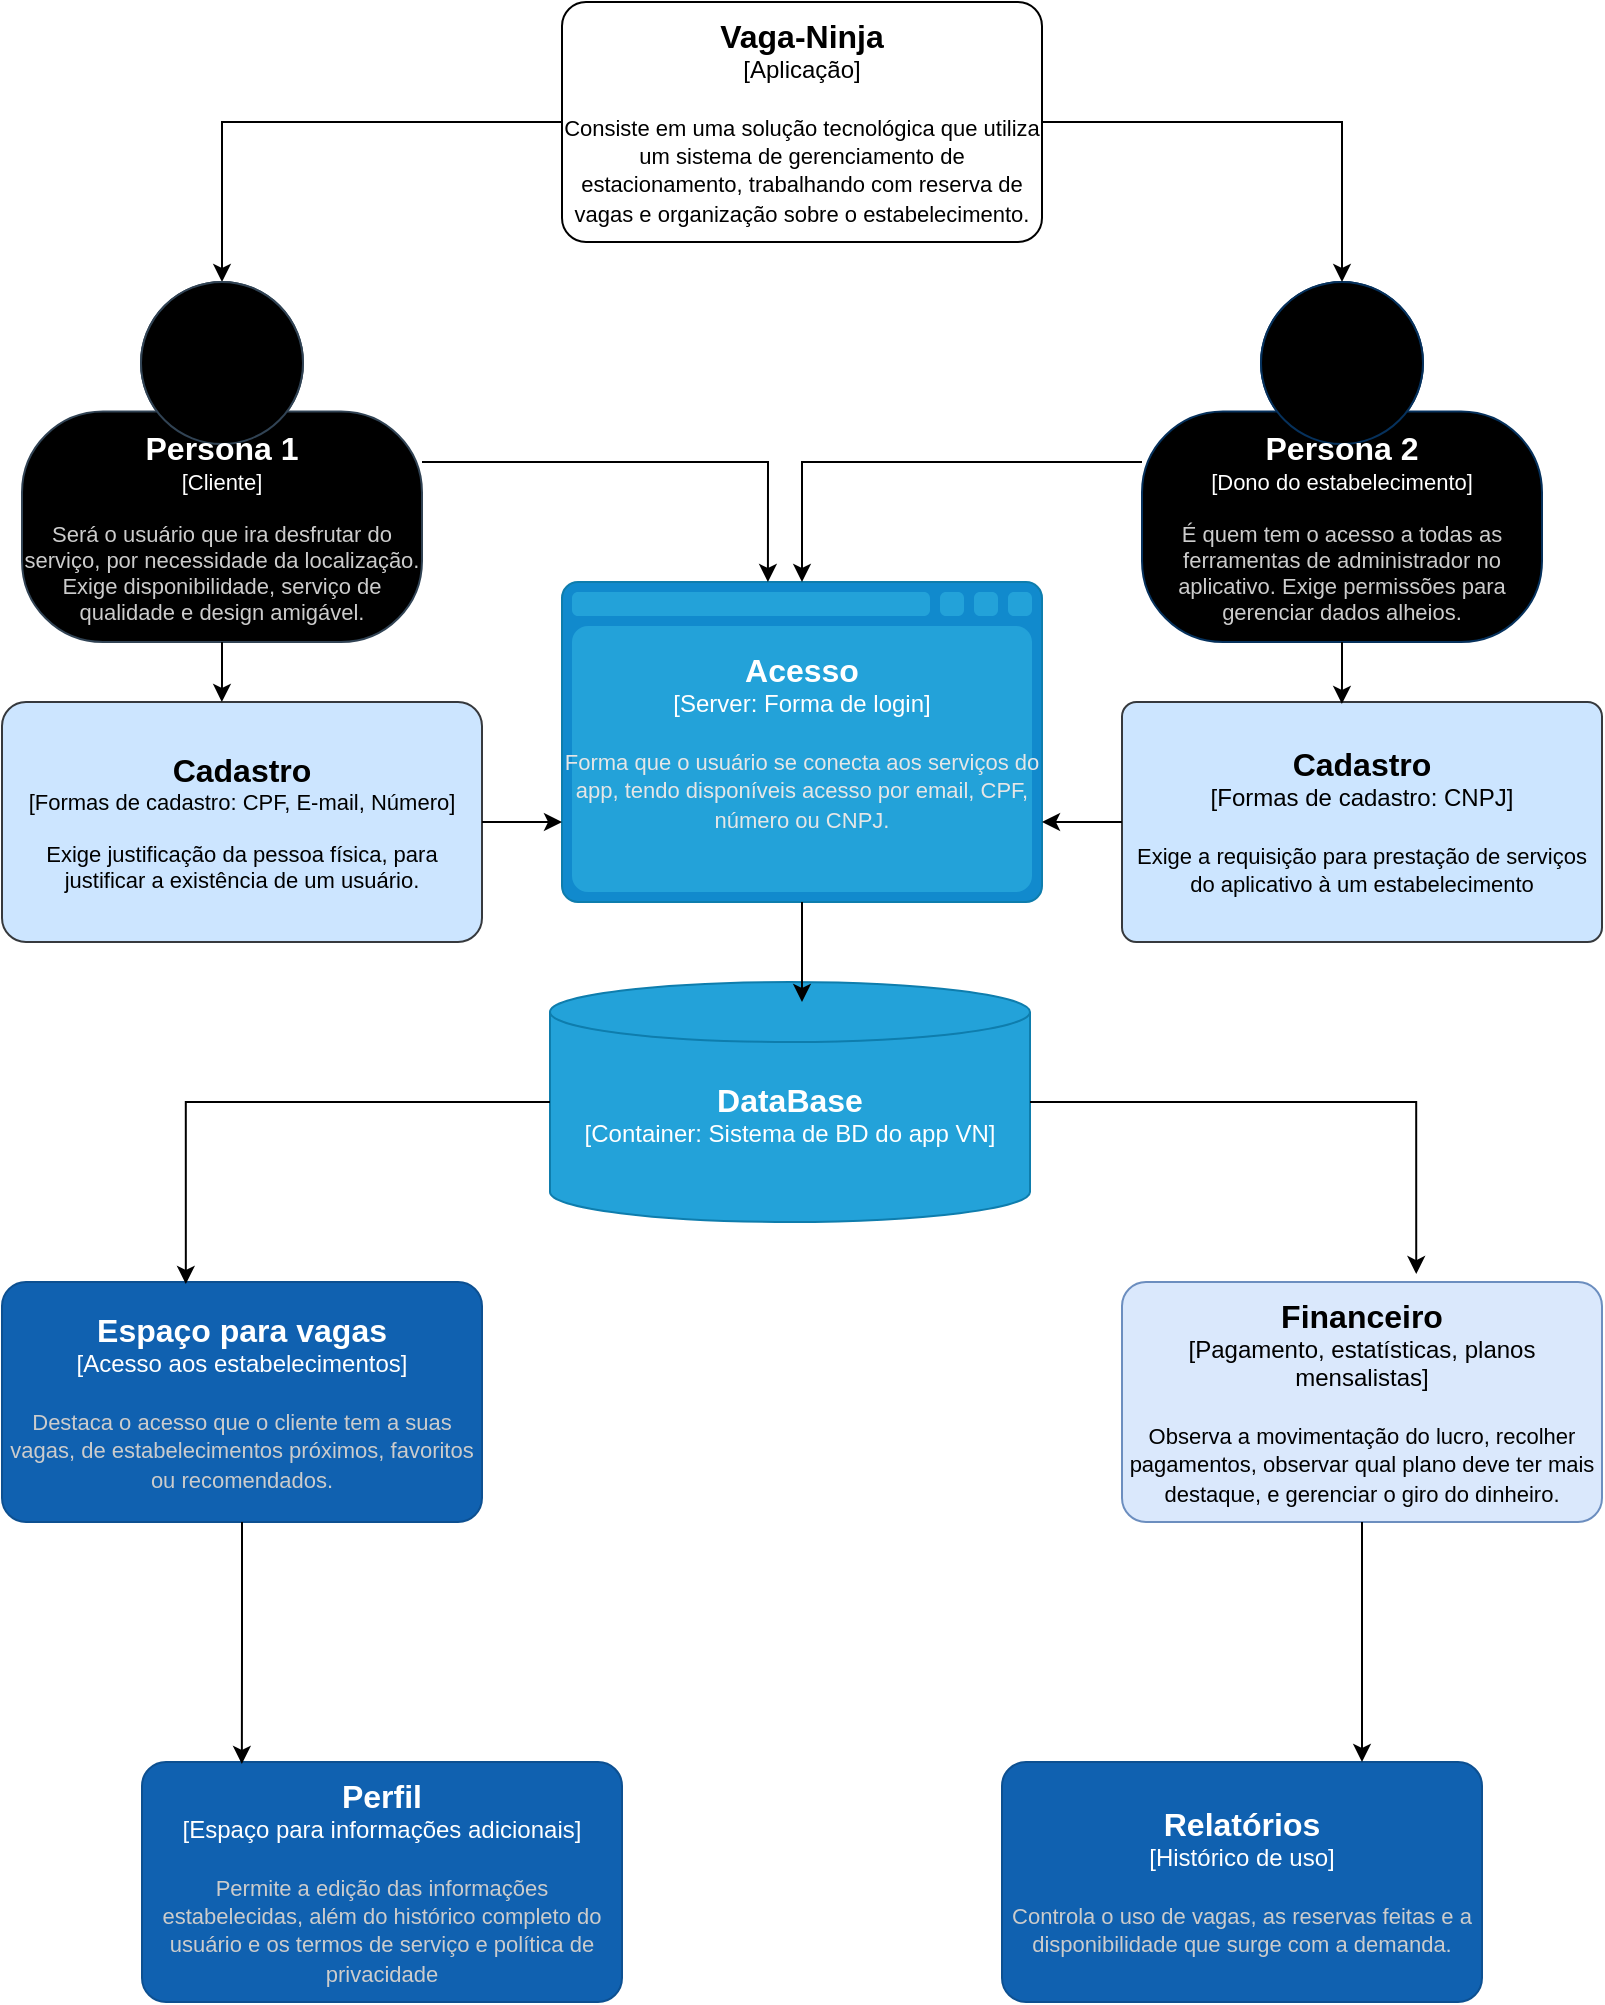<mxfile version="24.0.5" type="device">
  <diagram name="Página-1" id="746geHdTfFyjVoKmu2Z9">
    <mxGraphModel dx="1066" dy="613" grid="1" gridSize="10" guides="1" tooltips="1" connect="1" arrows="1" fold="1" page="1" pageScale="1" pageWidth="827" pageHeight="1169" math="0" shadow="0">
      <root>
        <mxCell id="0" />
        <mxCell id="1" parent="0" />
        <object placeholders="1" c4Name="Persona 2" c4Type="Dono do estabelecimento" c4Description="É quem tem o acesso a todas as ferramentas de administrador no aplicativo. Exige permissões para gerenciar dados alheios." label="&lt;font style=&quot;font-size: 16px&quot;&gt;&lt;b&gt;%c4Name%&lt;/b&gt;&lt;/font&gt;&lt;div&gt;[%c4Type%]&lt;/div&gt;&lt;br&gt;&lt;div&gt;&lt;font style=&quot;font-size: 11px&quot;&gt;&lt;font color=&quot;#cccccc&quot;&gt;%c4Description%&lt;/font&gt;&lt;/div&gt;" id="c-NdnOVLSqFDC1D4OyMP-10">
          <mxCell style="html=1;fontSize=11;dashed=0;whiteSpace=wrap;fillColor=#000000;strokeColor=#06315C;fontColor=#ffffff;shape=mxgraph.c4.person2;align=center;metaEdit=1;points=[[0.5,0,0],[1,0.5,0],[1,0.75,0],[0.75,1,0],[0.5,1,0],[0.25,1,0],[0,0.75,0],[0,0.5,0]];resizable=0;rotation=0;flipV=0;flipH=0;" parent="1" vertex="1">
            <mxGeometry x="590" y="160" width="200" height="180" as="geometry" />
          </mxCell>
        </object>
        <mxCell id="c-NdnOVLSqFDC1D4OyMP-14" style="edgeStyle=orthogonalEdgeStyle;rounded=0;orthogonalLoop=1;jettySize=auto;html=1;" parent="1" source="c-NdnOVLSqFDC1D4OyMP-8" target="c-NdnOVLSqFDC1D4OyMP-10" edge="1">
          <mxGeometry relative="1" as="geometry" />
        </mxCell>
        <mxCell id="c-NdnOVLSqFDC1D4OyMP-15" style="edgeStyle=orthogonalEdgeStyle;rounded=0;orthogonalLoop=1;jettySize=auto;html=1;" parent="1" source="c-NdnOVLSqFDC1D4OyMP-8" target="c-NdnOVLSqFDC1D4OyMP-9" edge="1">
          <mxGeometry relative="1" as="geometry" />
        </mxCell>
        <object placeholders="1" c4Name="Vaga-Ninja" c4Type="Aplicação" c4Description="Consiste em uma solução tecnológica que utiliza um sistema de gerenciamento de estacionamento, trabalhando com reserva de vagas e organização sobre o estabelecimento." label="&lt;font style=&quot;font-size: 16px&quot;&gt;&lt;b&gt;%c4Name%&lt;/b&gt;&lt;/font&gt;&lt;div&gt;[%c4Type%]&lt;/div&gt;&lt;br&gt;&lt;div&gt;&lt;font style=&quot;font-size: 11px&quot;&gt;&lt;font&gt;%c4Description%&lt;/font&gt;&lt;/font&gt;&lt;/div&gt;" id="c-NdnOVLSqFDC1D4OyMP-8">
          <mxCell style="rounded=1;whiteSpace=wrap;html=1;labelBackgroundColor=none;align=center;arcSize=10;metaEdit=1;resizable=0;points=[[0.25,0,0],[0.5,0,0],[0.75,0,0],[1,0.25,0],[1,0.5,0],[1,0.75,0],[0.75,1,0],[0.5,1,0],[0.25,1,0],[0,0.75,0],[0,0.5,0],[0,0.25,0]];fontColor=#000000;" parent="1" vertex="1">
            <mxGeometry x="300" y="20" width="240" height="120" as="geometry" />
          </mxCell>
        </object>
        <object placeholders="1" c4Name="Persona 1" c4Type="Cliente" c4Description="Será o usuário que ira desfrutar do serviço, por necessidade da localização. Exige disponibilidade, serviço de qualidade e design amigável." label="&lt;font style=&quot;font-size: 16px&quot;&gt;&lt;b&gt;%c4Name%&lt;/b&gt;&lt;/font&gt;&lt;div&gt;[%c4Type%]&lt;/div&gt;&lt;br&gt;&lt;div&gt;&lt;font style=&quot;font-size: 11px&quot;&gt;&lt;font color=&quot;#cccccc&quot;&gt;%c4Description%&lt;/font&gt;&lt;/div&gt;" id="c-NdnOVLSqFDC1D4OyMP-9">
          <mxCell style="html=1;fontSize=11;dashed=0;whiteSpace=wrap;fillColor=#000000;strokeColor=#314354;shape=mxgraph.c4.person2;align=center;metaEdit=1;points=[[0.5,0,0],[1,0.5,0],[1,0.75,0],[0.75,1,0],[0.5,1,0],[0.25,1,0],[0,0.75,0],[0,0.5,0]];resizable=0;fontColor=#ffffff;" parent="1" vertex="1">
            <mxGeometry x="30" y="160" width="200" height="180" as="geometry" />
          </mxCell>
        </object>
        <object placeholders="1" c4Type="Acesso" c4Container="Server" c4Technology="Forma de login" c4Description="Forma que o usuário se conecta aos serviços do app, tendo disponíveis acesso por email, CPF, número ou CNPJ." label="&lt;font style=&quot;font-size: 16px&quot;&gt;&lt;b&gt;%c4Type%&lt;/b&gt;&lt;/font&gt;&lt;div&gt;[%c4Container%:&amp;nbsp;%c4Technology%]&lt;/div&gt;&lt;br&gt;&lt;div&gt;&lt;font style=&quot;font-size: 11px&quot;&gt;&lt;font color=&quot;#E6E6E6&quot;&gt;%c4Description%&lt;/font&gt;&lt;/div&gt;" id="c-NdnOVLSqFDC1D4OyMP-16">
          <mxCell style="shape=mxgraph.c4.webBrowserContainer2;whiteSpace=wrap;html=1;boundedLbl=1;rounded=0;labelBackgroundColor=none;strokeColor=#118ACD;fillColor=#23A2D9;strokeColor=#118ACD;strokeColor2=#0E7DAD;fontSize=12;fontColor=#ffffff;align=center;metaEdit=1;points=[[0.5,0,0],[1,0.25,0],[1,0.5,0],[1,0.75,0],[0.5,1,0],[0,0.75,0],[0,0.5,0],[0,0.25,0]];resizable=0;" parent="1" vertex="1">
            <mxGeometry x="300" y="310" width="240" height="160" as="geometry" />
          </mxCell>
        </object>
        <mxCell id="c-NdnOVLSqFDC1D4OyMP-18" style="edgeStyle=orthogonalEdgeStyle;rounded=0;orthogonalLoop=1;jettySize=auto;html=1;entryX=0.429;entryY=0;entryDx=0;entryDy=0;entryPerimeter=0;" parent="1" source="c-NdnOVLSqFDC1D4OyMP-9" target="c-NdnOVLSqFDC1D4OyMP-16" edge="1">
          <mxGeometry relative="1" as="geometry" />
        </mxCell>
        <mxCell id="c-NdnOVLSqFDC1D4OyMP-19" style="edgeStyle=orthogonalEdgeStyle;rounded=0;orthogonalLoop=1;jettySize=auto;html=1;entryX=0.5;entryY=0;entryDx=0;entryDy=0;entryPerimeter=0;" parent="1" source="c-NdnOVLSqFDC1D4OyMP-10" target="c-NdnOVLSqFDC1D4OyMP-16" edge="1">
          <mxGeometry relative="1" as="geometry" />
        </mxCell>
        <object placeholders="1" c4Type="DataBase" c4Container="Container" c4Technology="Sistema de BD do app VN" c4Description="" label="&lt;font style=&quot;font-size: 16px&quot;&gt;&lt;b&gt;%c4Type%&lt;/b&gt;&lt;/font&gt;&lt;div&gt;[%c4Container%:&amp;nbsp;%c4Technology%]&lt;/div&gt;&lt;br&gt;&lt;div&gt;&lt;font style=&quot;font-size: 11px&quot;&gt;&lt;font color=&quot;#E6E6E6&quot;&gt;%c4Description%&lt;/font&gt;&lt;/div&gt;" id="c-NdnOVLSqFDC1D4OyMP-21">
          <mxCell style="shape=cylinder3;size=15;whiteSpace=wrap;html=1;boundedLbl=1;rounded=0;labelBackgroundColor=none;fillColor=#23A2D9;fontSize=12;fontColor=#ffffff;align=center;strokeColor=#0E7DAD;metaEdit=1;points=[[0.5,0,0],[1,0.25,0],[1,0.5,0],[1,0.75,0],[0.5,1,0],[0,0.75,0],[0,0.5,0],[0,0.25,0]];resizable=0;" parent="1" vertex="1">
            <mxGeometry x="294" y="510" width="240" height="120" as="geometry" />
          </mxCell>
        </object>
        <object placeholders="1" c4Name="Cadastro" c4Type="Formas de cadastro" c4Technology="CPF, E-mail, Número" c4Description="Exige justificação da pessoa física, para justificar a existência de um usuário." label="&lt;font style=&quot;font-size: 16px&quot;&gt;&lt;b&gt;%c4Name%&lt;/b&gt;&lt;/font&gt;&lt;div&gt;[%c4Type%: %c4Technology%]&lt;/div&gt;&lt;br&gt;&lt;div&gt;&lt;font style=&quot;font-size: 11px&quot;&gt;&lt;font&gt;%c4Description%&lt;/font&gt;&lt;/font&gt;&lt;/div&gt;" id="c-NdnOVLSqFDC1D4OyMP-22">
          <mxCell style="rounded=1;whiteSpace=wrap;html=1;fontSize=11;labelBackgroundColor=none;fillColor=#cce5ff;align=center;arcSize=10;strokeColor=#36393d;metaEdit=1;resizable=0;points=[[0.25,0,0],[0.5,0,0],[0.75,0,0],[1,0.25,0],[1,0.5,0],[1,0.75,0],[0.75,1,0],[0.5,1,0],[0.25,1,0],[0,0.75,0],[0,0.5,0],[0,0.25,0]];labelBorderColor=none;fontColor=default;" parent="1" vertex="1">
            <mxGeometry x="20" y="370" width="240" height="120" as="geometry" />
          </mxCell>
        </object>
        <object placeholders="1" c4Name="Cadastro" c4Type="Formas de cadastro" c4Technology="CNPJ" c4Description="Exige a requisição para prestação de serviços do aplicativo à um estabelecimento" label="&lt;font style=&quot;font-size: 16px&quot;&gt;&lt;b&gt;%c4Name%&lt;/b&gt;&lt;/font&gt;&lt;div&gt;[%c4Type%: %c4Technology%]&lt;/div&gt;&lt;br&gt;&lt;div&gt;&lt;font style=&quot;font-size: 11px&quot;&gt;%c4Description%&lt;/font&gt;&lt;/div&gt;" id="c-NdnOVLSqFDC1D4OyMP-23">
          <mxCell style="rounded=1;whiteSpace=wrap;html=1;labelBackgroundColor=none;fillColor=#cce5ff;align=center;arcSize=6;strokeColor=#36393d;metaEdit=1;resizable=0;points=[[0.25,0,0],[0.5,0,0],[0.75,0,0],[1,0.25,0],[1,0.5,0],[1,0.75,0],[0.75,1,0],[0.5,1,0],[0.25,1,0],[0,0.75,0],[0,0.5,0],[0,0.25,0]];" parent="1" vertex="1">
            <mxGeometry x="580" y="370" width="240" height="120" as="geometry" />
          </mxCell>
        </object>
        <mxCell id="c-NdnOVLSqFDC1D4OyMP-24" style="edgeStyle=orthogonalEdgeStyle;rounded=0;orthogonalLoop=1;jettySize=auto;html=1;entryX=0.458;entryY=0;entryDx=0;entryDy=0;entryPerimeter=0;" parent="1" source="c-NdnOVLSqFDC1D4OyMP-9" target="c-NdnOVLSqFDC1D4OyMP-22" edge="1">
          <mxGeometry relative="1" as="geometry" />
        </mxCell>
        <mxCell id="c-NdnOVLSqFDC1D4OyMP-25" style="edgeStyle=orthogonalEdgeStyle;rounded=0;orthogonalLoop=1;jettySize=auto;html=1;entryX=0.458;entryY=0.008;entryDx=0;entryDy=0;entryPerimeter=0;" parent="1" source="c-NdnOVLSqFDC1D4OyMP-10" target="c-NdnOVLSqFDC1D4OyMP-23" edge="1">
          <mxGeometry relative="1" as="geometry" />
        </mxCell>
        <mxCell id="c-NdnOVLSqFDC1D4OyMP-26" style="edgeStyle=orthogonalEdgeStyle;rounded=0;orthogonalLoop=1;jettySize=auto;html=1;entryX=0;entryY=0.75;entryDx=0;entryDy=0;entryPerimeter=0;" parent="1" source="c-NdnOVLSqFDC1D4OyMP-22" target="c-NdnOVLSqFDC1D4OyMP-16" edge="1">
          <mxGeometry relative="1" as="geometry" />
        </mxCell>
        <mxCell id="c-NdnOVLSqFDC1D4OyMP-27" style="edgeStyle=orthogonalEdgeStyle;rounded=0;orthogonalLoop=1;jettySize=auto;html=1;entryX=1;entryY=0.75;entryDx=0;entryDy=0;entryPerimeter=0;" parent="1" source="c-NdnOVLSqFDC1D4OyMP-23" target="c-NdnOVLSqFDC1D4OyMP-16" edge="1">
          <mxGeometry relative="1" as="geometry" />
        </mxCell>
        <mxCell id="c-NdnOVLSqFDC1D4OyMP-28" style="edgeStyle=orthogonalEdgeStyle;rounded=0;orthogonalLoop=1;jettySize=auto;html=1;entryX=0.525;entryY=0.083;entryDx=0;entryDy=0;entryPerimeter=0;" parent="1" source="c-NdnOVLSqFDC1D4OyMP-16" target="c-NdnOVLSqFDC1D4OyMP-21" edge="1">
          <mxGeometry relative="1" as="geometry" />
        </mxCell>
        <object placeholders="1" c4Name="Financeiro" c4Type="Pagamento, estatísticas, planos mensalistas" c4Description="Observa a movimentação do lucro, recolher pagamentos, observar qual plano deve ter mais destaque, e gerenciar o giro do dinheiro." label="&lt;font style=&quot;font-size: 16px&quot;&gt;&lt;b&gt;%c4Name%&lt;/b&gt;&lt;/font&gt;&lt;div&gt;[%c4Type%]&lt;/div&gt;&lt;br&gt;&lt;div&gt;&lt;font style=&quot;font-size: 11px&quot;&gt;&lt;font&gt;%c4Description%&lt;/font&gt;&lt;/font&gt;&lt;/div&gt;" id="gpv_Zy201VpYNuoOj7SN-1">
          <mxCell style="rounded=1;whiteSpace=wrap;html=1;labelBackgroundColor=none;fillColor=#DAE8FC;align=center;arcSize=10;strokeColor=#6c8ebf;metaEdit=1;resizable=0;points=[[0.25,0,0],[0.5,0,0],[0.75,0,0],[1,0.25,0],[1,0.5,0],[1,0.75,0],[0.75,1,0],[0.5,1,0],[0.25,1,0],[0,0.75,0],[0,0.5,0],[0,0.25,0]];gradientColor=none;labelBorderColor=none;textShadow=0;fontColor=#000000;" vertex="1" parent="1">
            <mxGeometry x="580" y="660" width="240" height="120" as="geometry" />
          </mxCell>
        </object>
        <object placeholders="1" c4Name="Espaço para vagas" c4Type="Acesso aos estabelecimentos" c4Description="Destaca o acesso que o cliente tem a suas vagas, de estabelecimentos próximos, favoritos ou recomendados." label="&lt;font style=&quot;font-size: 16px&quot;&gt;&lt;b&gt;%c4Name%&lt;/b&gt;&lt;/font&gt;&lt;div&gt;[%c4Type%]&lt;/div&gt;&lt;br&gt;&lt;div&gt;&lt;font style=&quot;font-size: 11px&quot;&gt;&lt;font color=&quot;#cccccc&quot;&gt;%c4Description%&lt;/font&gt;&lt;/div&gt;" id="gpv_Zy201VpYNuoOj7SN-2">
          <mxCell style="rounded=1;whiteSpace=wrap;html=1;labelBackgroundColor=none;fillColor=#1061B0;fontColor=#ffffff;align=center;arcSize=10;strokeColor=#0D5091;metaEdit=1;resizable=0;points=[[0.25,0,0],[0.5,0,0],[0.75,0,0],[1,0.25,0],[1,0.5,0],[1,0.75,0],[0.75,1,0],[0.5,1,0],[0.25,1,0],[0,0.75,0],[0,0.5,0],[0,0.25,0]];" vertex="1" parent="1">
            <mxGeometry x="20" y="660" width="240" height="120" as="geometry" />
          </mxCell>
        </object>
        <object placeholders="1" c4Name="Perfil" c4Type="Espaço para informações adicionais" c4Description="Permite a edição das informações estabelecidas, além do histórico completo do usuário e os termos de serviço e política de privacidade" label="&lt;font style=&quot;font-size: 16px&quot;&gt;&lt;b&gt;%c4Name%&lt;/b&gt;&lt;/font&gt;&lt;div&gt;[%c4Type%]&lt;/div&gt;&lt;br&gt;&lt;div&gt;&lt;font style=&quot;font-size: 11px&quot;&gt;&lt;font color=&quot;#cccccc&quot;&gt;%c4Description%&lt;/font&gt;&lt;/div&gt;" id="gpv_Zy201VpYNuoOj7SN-3">
          <mxCell style="rounded=1;whiteSpace=wrap;html=1;labelBackgroundColor=none;fillColor=#1061B0;fontColor=#ffffff;align=center;arcSize=10;strokeColor=#0D5091;metaEdit=1;resizable=0;points=[[0.25,0,0],[0.5,0,0],[0.75,0,0],[1,0.25,0],[1,0.5,0],[1,0.75,0],[0.75,1,0],[0.5,1,0],[0.25,1,0],[0,0.75,0],[0,0.5,0],[0,0.25,0]];" vertex="1" parent="1">
            <mxGeometry x="90" y="900" width="240" height="120" as="geometry" />
          </mxCell>
        </object>
        <object placeholders="1" c4Name="Relatórios" c4Type="Histórico de uso" c4Description="Controla o uso de vagas, as reservas feitas e a disponibilidade que surge com a demanda." label="&lt;font style=&quot;font-size: 16px&quot;&gt;&lt;b&gt;%c4Name%&lt;/b&gt;&lt;/font&gt;&lt;div&gt;[%c4Type%]&lt;/div&gt;&lt;br&gt;&lt;div&gt;&lt;font style=&quot;font-size: 11px&quot;&gt;&lt;font color=&quot;#cccccc&quot;&gt;%c4Description%&lt;/font&gt;&lt;/div&gt;" id="gpv_Zy201VpYNuoOj7SN-4">
          <mxCell style="rounded=1;whiteSpace=wrap;html=1;labelBackgroundColor=none;fillColor=#1061B0;fontColor=#ffffff;align=center;arcSize=10;strokeColor=#0D5091;metaEdit=1;resizable=0;points=[[0.25,0,0],[0.5,0,0],[0.75,0,0],[1,0.25,0],[1,0.5,0],[1,0.75,0],[0.75,1,0],[0.5,1,0],[0.25,1,0],[0,0.75,0],[0,0.5,0],[0,0.25,0]];" vertex="1" parent="1">
            <mxGeometry x="520" y="900" width="240" height="120" as="geometry" />
          </mxCell>
        </object>
        <mxCell id="gpv_Zy201VpYNuoOj7SN-6" style="edgeStyle=orthogonalEdgeStyle;rounded=0;orthogonalLoop=1;jettySize=auto;html=1;entryX=0.383;entryY=0.008;entryDx=0;entryDy=0;entryPerimeter=0;" edge="1" parent="1" source="c-NdnOVLSqFDC1D4OyMP-21" target="gpv_Zy201VpYNuoOj7SN-2">
          <mxGeometry relative="1" as="geometry" />
        </mxCell>
        <mxCell id="gpv_Zy201VpYNuoOj7SN-7" style="edgeStyle=orthogonalEdgeStyle;rounded=0;orthogonalLoop=1;jettySize=auto;html=1;entryX=0.613;entryY=-0.033;entryDx=0;entryDy=0;entryPerimeter=0;" edge="1" parent="1" source="c-NdnOVLSqFDC1D4OyMP-21" target="gpv_Zy201VpYNuoOj7SN-1">
          <mxGeometry relative="1" as="geometry" />
        </mxCell>
        <mxCell id="gpv_Zy201VpYNuoOj7SN-8" style="edgeStyle=orthogonalEdgeStyle;rounded=0;orthogonalLoop=1;jettySize=auto;html=1;entryX=0.208;entryY=0.008;entryDx=0;entryDy=0;entryPerimeter=0;" edge="1" parent="1" source="gpv_Zy201VpYNuoOj7SN-2" target="gpv_Zy201VpYNuoOj7SN-3">
          <mxGeometry relative="1" as="geometry" />
        </mxCell>
        <mxCell id="gpv_Zy201VpYNuoOj7SN-9" style="edgeStyle=orthogonalEdgeStyle;rounded=0;orthogonalLoop=1;jettySize=auto;html=1;entryX=0.75;entryY=0;entryDx=0;entryDy=0;entryPerimeter=0;" edge="1" parent="1" source="gpv_Zy201VpYNuoOj7SN-1" target="gpv_Zy201VpYNuoOj7SN-4">
          <mxGeometry relative="1" as="geometry" />
        </mxCell>
      </root>
    </mxGraphModel>
  </diagram>
</mxfile>
